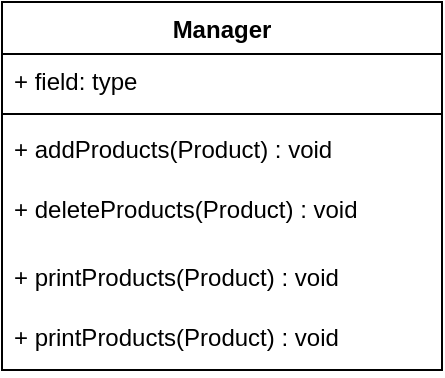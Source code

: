 <mxfile version="22.0.3" type="device">
  <diagram id="C5RBs43oDa-KdzZeNtuy" name="Page-1">
    <mxGraphModel dx="560" dy="328" grid="1" gridSize="10" guides="1" tooltips="1" connect="1" arrows="1" fold="1" page="1" pageScale="1" pageWidth="827" pageHeight="1169" math="0" shadow="0">
      <root>
        <mxCell id="WIyWlLk6GJQsqaUBKTNV-0" />
        <mxCell id="WIyWlLk6GJQsqaUBKTNV-1" parent="WIyWlLk6GJQsqaUBKTNV-0" />
        <mxCell id="3O12Hp73HYZXTLq6mndZ-0" value="Manager" style="swimlane;fontStyle=1;align=center;verticalAlign=top;childLayout=stackLayout;horizontal=1;startSize=26;horizontalStack=0;resizeParent=1;resizeParentMax=0;resizeLast=0;collapsible=1;marginBottom=0;whiteSpace=wrap;html=1;" parent="WIyWlLk6GJQsqaUBKTNV-1" vertex="1">
          <mxGeometry x="90" y="150" width="220" height="184" as="geometry" />
        </mxCell>
        <mxCell id="3O12Hp73HYZXTLq6mndZ-1" value="+ field: type" style="text;strokeColor=none;fillColor=none;align=left;verticalAlign=top;spacingLeft=4;spacingRight=4;overflow=hidden;rotatable=0;points=[[0,0.5],[1,0.5]];portConstraint=eastwest;whiteSpace=wrap;html=1;" parent="3O12Hp73HYZXTLq6mndZ-0" vertex="1">
          <mxGeometry y="26" width="220" height="26" as="geometry" />
        </mxCell>
        <mxCell id="3O12Hp73HYZXTLq6mndZ-2" value="" style="line;strokeWidth=1;fillColor=none;align=left;verticalAlign=middle;spacingTop=-1;spacingLeft=3;spacingRight=3;rotatable=0;labelPosition=right;points=[];portConstraint=eastwest;strokeColor=inherit;" parent="3O12Hp73HYZXTLq6mndZ-0" vertex="1">
          <mxGeometry y="52" width="220" height="8" as="geometry" />
        </mxCell>
        <mxCell id="3O12Hp73HYZXTLq6mndZ-5" value="+ addProducts(Product) : void" style="text;strokeColor=none;fillColor=none;align=left;verticalAlign=top;spacingLeft=4;spacingRight=4;overflow=hidden;rotatable=0;points=[[0,0.5],[1,0.5]];portConstraint=eastwest;whiteSpace=wrap;html=1;" parent="3O12Hp73HYZXTLq6mndZ-0" vertex="1">
          <mxGeometry y="60" width="220" height="30" as="geometry" />
        </mxCell>
        <mxCell id="upcAbnkM22QB9YVGhesI-0" value="+ deleteProducts(Product) : void" style="text;strokeColor=none;fillColor=none;align=left;verticalAlign=top;spacingLeft=4;spacingRight=4;overflow=hidden;rotatable=0;points=[[0,0.5],[1,0.5]];portConstraint=eastwest;whiteSpace=wrap;html=1;" vertex="1" parent="3O12Hp73HYZXTLq6mndZ-0">
          <mxGeometry y="90" width="220" height="34" as="geometry" />
        </mxCell>
        <mxCell id="3O12Hp73HYZXTLq6mndZ-3" value="+ printProducts(Product) : void" style="text;strokeColor=none;fillColor=none;align=left;verticalAlign=top;spacingLeft=4;spacingRight=4;overflow=hidden;rotatable=0;points=[[0,0.5],[1,0.5]];portConstraint=eastwest;whiteSpace=wrap;html=1;" parent="3O12Hp73HYZXTLq6mndZ-0" vertex="1">
          <mxGeometry y="124" width="220" height="30" as="geometry" />
        </mxCell>
        <mxCell id="upcAbnkM22QB9YVGhesI-1" value="+ printProducts(Product) : void" style="text;strokeColor=none;fillColor=none;align=left;verticalAlign=top;spacingLeft=4;spacingRight=4;overflow=hidden;rotatable=0;points=[[0,0.5],[1,0.5]];portConstraint=eastwest;whiteSpace=wrap;html=1;" vertex="1" parent="3O12Hp73HYZXTLq6mndZ-0">
          <mxGeometry y="154" width="220" height="30" as="geometry" />
        </mxCell>
      </root>
    </mxGraphModel>
  </diagram>
</mxfile>
